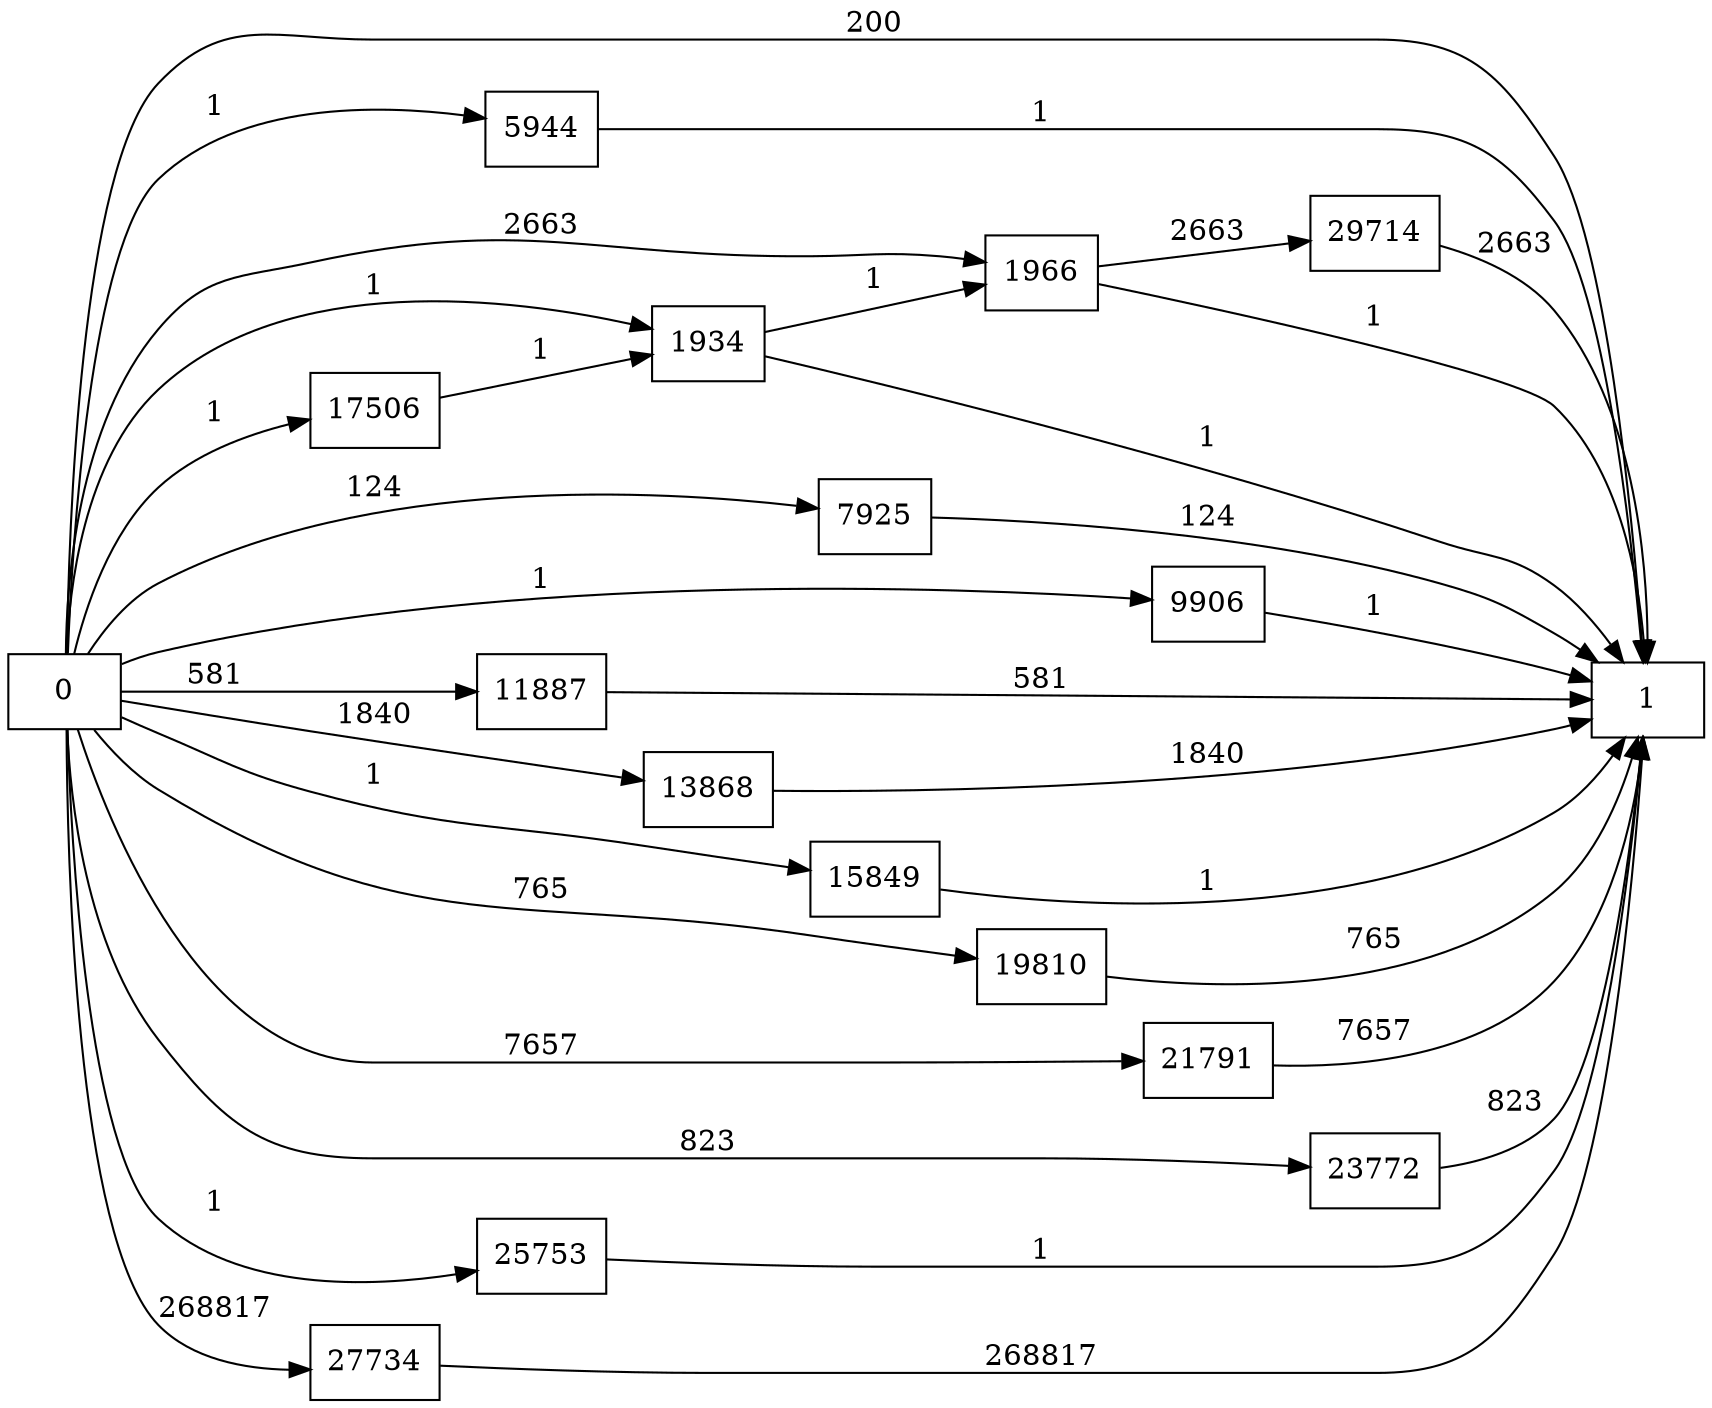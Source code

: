 digraph {
	graph [rankdir=LR]
	node [shape=rectangle]
	1934 -> 1966 [label=1]
	1934 -> 1 [label=1]
	1966 -> 1 [label=1]
	1966 -> 29714 [label=2663]
	5944 -> 1 [label=1]
	7925 -> 1 [label=124]
	9906 -> 1 [label=1]
	11887 -> 1 [label=581]
	13868 -> 1 [label=1840]
	15849 -> 1 [label=1]
	17506 -> 1934 [label=1]
	19810 -> 1 [label=765]
	21791 -> 1 [label=7657]
	23772 -> 1 [label=823]
	25753 -> 1 [label=1]
	27734 -> 1 [label=268817]
	29714 -> 1 [label=2663]
	0 -> 1934 [label=1]
	0 -> 1 [label=200]
	0 -> 5944 [label=1]
	0 -> 7925 [label=124]
	0 -> 9906 [label=1]
	0 -> 11887 [label=581]
	0 -> 13868 [label=1840]
	0 -> 15849 [label=1]
	0 -> 17506 [label=1]
	0 -> 19810 [label=765]
	0 -> 21791 [label=7657]
	0 -> 23772 [label=823]
	0 -> 25753 [label=1]
	0 -> 27734 [label=268817]
	0 -> 1966 [label=2663]
}
